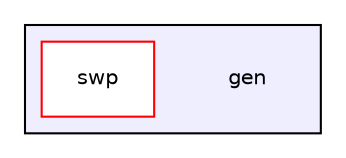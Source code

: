 digraph "gen" {
  compound=true
  node [ fontsize="10", fontname="Helvetica"];
  edge [ labelfontsize="10", labelfontname="Helvetica"];
  subgraph clusterdir_efbf0f07115ca2c7fe7dbd57f71b90e0 {
    graph [ bgcolor="#eeeeff", pencolor="black", label="" URL="dir_efbf0f07115ca2c7fe7dbd57f71b90e0.html"];
    dir_efbf0f07115ca2c7fe7dbd57f71b90e0 [shape=plaintext label="gen"];
    dir_8ef667941a96fa4dd1d13a55276df6a4 [shape=box label="swp" color="red" fillcolor="white" style="filled" URL="dir_8ef667941a96fa4dd1d13a55276df6a4.html"];
  }
}

